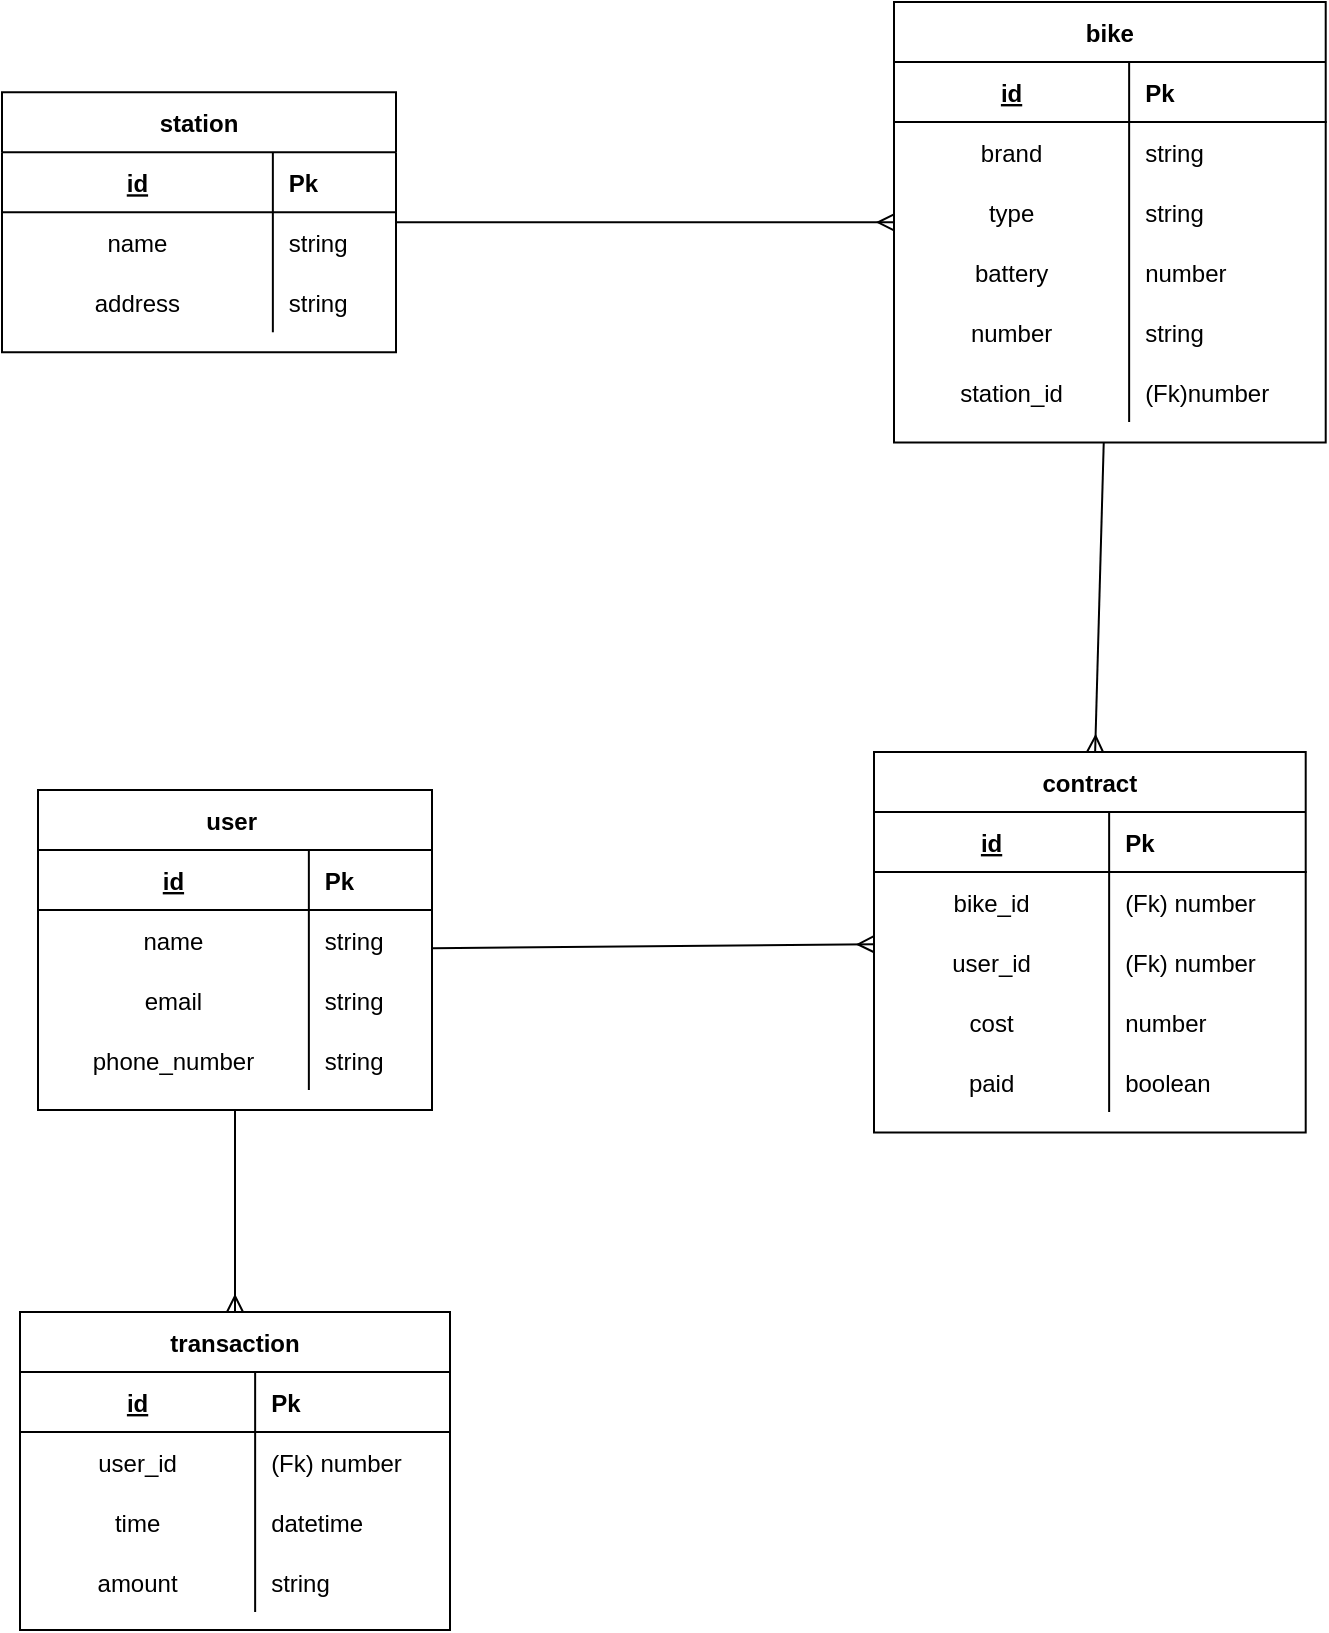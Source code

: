 <mxfile version="13.7.9" type="device" pages="2"><diagram id="4GtNVU0uzrKlWuVz3VpW" name="ER"><mxGraphModel dx="925" dy="735" grid="0" gridSize="10" guides="1" tooltips="1" connect="1" arrows="1" fold="1" page="1" pageScale="1" pageWidth="850" pageHeight="1100" math="0" shadow="0"><root><mxCell id="0"/><mxCell id="1" parent="0"/><mxCell id="QEIReC7YWjO9TpRZ61pD-14" value="bike" style="shape=table;startSize=30;container=1;collapsible=1;childLayout=tableLayout;fixedRows=1;rowLines=0;fontStyle=1;align=center;resizeLast=1;" vertex="1" parent="1"><mxGeometry x="508" y="84" width="215.857" height="220.286" as="geometry"><mxRectangle x="57" y="84" width="54" height="30" as="alternateBounds"/></mxGeometry></mxCell><mxCell id="QEIReC7YWjO9TpRZ61pD-15" value="" style="shape=partialRectangle;collapsible=0;dropTarget=0;pointerEvents=0;fillColor=none;top=0;left=0;bottom=1;right=0;points=[[0,0.5],[1,0.5]];portConstraint=eastwest;" vertex="1" parent="QEIReC7YWjO9TpRZ61pD-14"><mxGeometry y="30" width="215.857" height="30" as="geometry"/></mxCell><mxCell id="QEIReC7YWjO9TpRZ61pD-16" value="id" style="shape=partialRectangle;connectable=0;fillColor=none;top=0;left=0;bottom=0;right=0;fontStyle=5;overflow=hidden;" vertex="1" parent="QEIReC7YWjO9TpRZ61pD-15"><mxGeometry width="117.571" height="30" as="geometry"/></mxCell><mxCell id="QEIReC7YWjO9TpRZ61pD-17" value="Pk" style="shape=partialRectangle;connectable=0;fillColor=none;top=0;left=0;bottom=0;right=0;align=left;spacingLeft=6;fontStyle=1;overflow=hidden;" vertex="1" parent="QEIReC7YWjO9TpRZ61pD-15"><mxGeometry x="117.571" width="98.286" height="30" as="geometry"/></mxCell><mxCell id="QEIReC7YWjO9TpRZ61pD-18" value="" style="shape=partialRectangle;collapsible=0;dropTarget=0;pointerEvents=0;fillColor=none;top=0;left=0;bottom=0;right=0;points=[[0,0.5],[1,0.5]];portConstraint=eastwest;" vertex="1" parent="QEIReC7YWjO9TpRZ61pD-14"><mxGeometry y="60" width="215.857" height="30" as="geometry"/></mxCell><mxCell id="QEIReC7YWjO9TpRZ61pD-19" value="brand" style="shape=partialRectangle;connectable=0;fillColor=none;top=0;left=0;bottom=0;right=0;editable=1;overflow=hidden;" vertex="1" parent="QEIReC7YWjO9TpRZ61pD-18"><mxGeometry width="117.571" height="30" as="geometry"/></mxCell><mxCell id="QEIReC7YWjO9TpRZ61pD-20" value="string" style="shape=partialRectangle;connectable=0;fillColor=none;top=0;left=0;bottom=0;right=0;align=left;spacingLeft=6;overflow=hidden;" vertex="1" parent="QEIReC7YWjO9TpRZ61pD-18"><mxGeometry x="117.571" width="98.286" height="30" as="geometry"/></mxCell><mxCell id="QEIReC7YWjO9TpRZ61pD-21" value="" style="shape=partialRectangle;collapsible=0;dropTarget=0;pointerEvents=0;fillColor=none;top=0;left=0;bottom=0;right=0;points=[[0,0.5],[1,0.5]];portConstraint=eastwest;" vertex="1" parent="QEIReC7YWjO9TpRZ61pD-14"><mxGeometry y="90" width="215.857" height="30" as="geometry"/></mxCell><mxCell id="QEIReC7YWjO9TpRZ61pD-22" value="type" style="shape=partialRectangle;connectable=0;fillColor=none;top=0;left=0;bottom=0;right=0;editable=1;overflow=hidden;" vertex="1" parent="QEIReC7YWjO9TpRZ61pD-21"><mxGeometry width="117.571" height="30" as="geometry"/></mxCell><mxCell id="QEIReC7YWjO9TpRZ61pD-23" value="string" style="shape=partialRectangle;connectable=0;fillColor=none;top=0;left=0;bottom=0;right=0;align=left;spacingLeft=6;overflow=hidden;" vertex="1" parent="QEIReC7YWjO9TpRZ61pD-21"><mxGeometry x="117.571" width="98.286" height="30" as="geometry"/></mxCell><mxCell id="QEIReC7YWjO9TpRZ61pD-24" value="" style="shape=partialRectangle;collapsible=0;dropTarget=0;pointerEvents=0;fillColor=none;top=0;left=0;bottom=0;right=0;points=[[0,0.5],[1,0.5]];portConstraint=eastwest;" vertex="1" parent="QEIReC7YWjO9TpRZ61pD-14"><mxGeometry y="120" width="215.857" height="30" as="geometry"/></mxCell><mxCell id="QEIReC7YWjO9TpRZ61pD-25" value="battery" style="shape=partialRectangle;connectable=0;fillColor=none;top=0;left=0;bottom=0;right=0;editable=1;overflow=hidden;" vertex="1" parent="QEIReC7YWjO9TpRZ61pD-24"><mxGeometry width="117.571" height="30" as="geometry"/></mxCell><mxCell id="QEIReC7YWjO9TpRZ61pD-26" value="number" style="shape=partialRectangle;connectable=0;fillColor=none;top=0;left=0;bottom=0;right=0;align=left;spacingLeft=6;overflow=hidden;" vertex="1" parent="QEIReC7YWjO9TpRZ61pD-24"><mxGeometry x="117.571" width="98.286" height="30" as="geometry"/></mxCell><mxCell id="QEIReC7YWjO9TpRZ61pD-39" value="" style="shape=partialRectangle;collapsible=0;dropTarget=0;pointerEvents=0;fillColor=none;top=0;left=0;bottom=0;right=0;points=[[0,0.5],[1,0.5]];portConstraint=eastwest;" vertex="1" parent="QEIReC7YWjO9TpRZ61pD-14"><mxGeometry y="150" width="215.857" height="30" as="geometry"/></mxCell><mxCell id="QEIReC7YWjO9TpRZ61pD-40" value="number" style="shape=partialRectangle;connectable=0;fillColor=none;top=0;left=0;bottom=0;right=0;editable=1;overflow=hidden;" vertex="1" parent="QEIReC7YWjO9TpRZ61pD-39"><mxGeometry width="117.571" height="30" as="geometry"/></mxCell><mxCell id="QEIReC7YWjO9TpRZ61pD-41" value="string" style="shape=partialRectangle;connectable=0;fillColor=none;top=0;left=0;bottom=0;right=0;align=left;spacingLeft=6;overflow=hidden;" vertex="1" parent="QEIReC7YWjO9TpRZ61pD-39"><mxGeometry x="117.571" width="98.286" height="30" as="geometry"/></mxCell><mxCell id="QEIReC7YWjO9TpRZ61pD-42" value="" style="shape=partialRectangle;collapsible=0;dropTarget=0;pointerEvents=0;fillColor=none;top=0;left=0;bottom=0;right=0;points=[[0,0.5],[1,0.5]];portConstraint=eastwest;" vertex="1" parent="QEIReC7YWjO9TpRZ61pD-14"><mxGeometry y="180" width="215.857" height="30" as="geometry"/></mxCell><mxCell id="QEIReC7YWjO9TpRZ61pD-43" value="station_id" style="shape=partialRectangle;connectable=0;fillColor=none;top=0;left=0;bottom=0;right=0;editable=1;overflow=hidden;" vertex="1" parent="QEIReC7YWjO9TpRZ61pD-42"><mxGeometry width="117.571" height="30" as="geometry"/></mxCell><mxCell id="QEIReC7YWjO9TpRZ61pD-44" value="(Fk)number" style="shape=partialRectangle;connectable=0;fillColor=none;top=0;left=0;bottom=0;right=0;align=left;spacingLeft=6;overflow=hidden;" vertex="1" parent="QEIReC7YWjO9TpRZ61pD-42"><mxGeometry x="117.571" width="98.286" height="30" as="geometry"/></mxCell><mxCell id="QEIReC7YWjO9TpRZ61pD-105" value="" style="fontSize=12;html=1;endArrow=ERmany;" edge="1" parent="1" source="QEIReC7YWjO9TpRZ61pD-45" target="QEIReC7YWjO9TpRZ61pD-14"><mxGeometry width="100" height="100" relative="1" as="geometry"><mxPoint x="337" y="322" as="sourcePoint"/><mxPoint x="437" y="222" as="targetPoint"/></mxGeometry></mxCell><mxCell id="QEIReC7YWjO9TpRZ61pD-106" value="" style="fontSize=12;html=1;endArrow=ERmany;" edge="1" parent="1" source="QEIReC7YWjO9TpRZ61pD-14" target="QEIReC7YWjO9TpRZ61pD-58"><mxGeometry width="100" height="100" relative="1" as="geometry"><mxPoint x="349" y="442.925" as="sourcePoint"/><mxPoint x="592" y="350.004" as="targetPoint"/></mxGeometry></mxCell><mxCell id="QEIReC7YWjO9TpRZ61pD-45" value="station" style="shape=table;startSize=30;container=1;collapsible=1;childLayout=tableLayout;fixedRows=1;rowLines=0;fontStyle=1;align=center;resizeLast=1;" vertex="1" parent="1"><mxGeometry x="62" y="129.14" width="197" height="130" as="geometry"><mxRectangle x="57" y="84" width="54" height="30" as="alternateBounds"/></mxGeometry></mxCell><mxCell id="QEIReC7YWjO9TpRZ61pD-46" value="" style="shape=partialRectangle;collapsible=0;dropTarget=0;pointerEvents=0;fillColor=none;top=0;left=0;bottom=1;right=0;points=[[0,0.5],[1,0.5]];portConstraint=eastwest;" vertex="1" parent="QEIReC7YWjO9TpRZ61pD-45"><mxGeometry y="30" width="197" height="30" as="geometry"/></mxCell><mxCell id="QEIReC7YWjO9TpRZ61pD-47" value="id" style="shape=partialRectangle;connectable=0;fillColor=none;top=0;left=0;bottom=0;right=0;fontStyle=5;overflow=hidden;" vertex="1" parent="QEIReC7YWjO9TpRZ61pD-46"><mxGeometry width="135.429" height="30" as="geometry"/></mxCell><mxCell id="QEIReC7YWjO9TpRZ61pD-48" value="Pk" style="shape=partialRectangle;connectable=0;fillColor=none;top=0;left=0;bottom=0;right=0;align=left;spacingLeft=6;fontStyle=1;overflow=hidden;" vertex="1" parent="QEIReC7YWjO9TpRZ61pD-46"><mxGeometry x="135.429" width="61.571" height="30" as="geometry"/></mxCell><mxCell id="QEIReC7YWjO9TpRZ61pD-49" value="" style="shape=partialRectangle;collapsible=0;dropTarget=0;pointerEvents=0;fillColor=none;top=0;left=0;bottom=0;right=0;points=[[0,0.5],[1,0.5]];portConstraint=eastwest;" vertex="1" parent="QEIReC7YWjO9TpRZ61pD-45"><mxGeometry y="60" width="197" height="30" as="geometry"/></mxCell><mxCell id="QEIReC7YWjO9TpRZ61pD-50" value="name" style="shape=partialRectangle;connectable=0;fillColor=none;top=0;left=0;bottom=0;right=0;editable=1;overflow=hidden;" vertex="1" parent="QEIReC7YWjO9TpRZ61pD-49"><mxGeometry width="135.429" height="30" as="geometry"/></mxCell><mxCell id="QEIReC7YWjO9TpRZ61pD-51" value="string" style="shape=partialRectangle;connectable=0;fillColor=none;top=0;left=0;bottom=0;right=0;align=left;spacingLeft=6;overflow=hidden;" vertex="1" parent="QEIReC7YWjO9TpRZ61pD-49"><mxGeometry x="135.429" width="61.571" height="30" as="geometry"/></mxCell><mxCell id="QEIReC7YWjO9TpRZ61pD-52" value="" style="shape=partialRectangle;collapsible=0;dropTarget=0;pointerEvents=0;fillColor=none;top=0;left=0;bottom=0;right=0;points=[[0,0.5],[1,0.5]];portConstraint=eastwest;" vertex="1" parent="QEIReC7YWjO9TpRZ61pD-45"><mxGeometry y="90" width="197" height="30" as="geometry"/></mxCell><mxCell id="QEIReC7YWjO9TpRZ61pD-53" value="address" style="shape=partialRectangle;connectable=0;fillColor=none;top=0;left=0;bottom=0;right=0;editable=1;overflow=hidden;" vertex="1" parent="QEIReC7YWjO9TpRZ61pD-52"><mxGeometry width="135.429" height="30" as="geometry"/></mxCell><mxCell id="QEIReC7YWjO9TpRZ61pD-54" value="string" style="shape=partialRectangle;connectable=0;fillColor=none;top=0;left=0;bottom=0;right=0;align=left;spacingLeft=6;overflow=hidden;" vertex="1" parent="QEIReC7YWjO9TpRZ61pD-52"><mxGeometry x="135.429" width="61.571" height="30" as="geometry"/></mxCell><mxCell id="QEIReC7YWjO9TpRZ61pD-58" value="contract" style="shape=table;startSize=30;container=1;collapsible=1;childLayout=tableLayout;fixedRows=1;rowLines=0;fontStyle=1;align=center;resizeLast=1;" vertex="1" parent="1"><mxGeometry x="498" y="459" width="215.857" height="190.286" as="geometry"><mxRectangle x="57" y="84" width="54" height="30" as="alternateBounds"/></mxGeometry></mxCell><mxCell id="QEIReC7YWjO9TpRZ61pD-59" value="" style="shape=partialRectangle;collapsible=0;dropTarget=0;pointerEvents=0;fillColor=none;top=0;left=0;bottom=1;right=0;points=[[0,0.5],[1,0.5]];portConstraint=eastwest;" vertex="1" parent="QEIReC7YWjO9TpRZ61pD-58"><mxGeometry y="30" width="215.857" height="30" as="geometry"/></mxCell><mxCell id="QEIReC7YWjO9TpRZ61pD-60" value="id" style="shape=partialRectangle;connectable=0;fillColor=none;top=0;left=0;bottom=0;right=0;fontStyle=5;overflow=hidden;" vertex="1" parent="QEIReC7YWjO9TpRZ61pD-59"><mxGeometry width="117.571" height="30" as="geometry"/></mxCell><mxCell id="QEIReC7YWjO9TpRZ61pD-61" value="Pk" style="shape=partialRectangle;connectable=0;fillColor=none;top=0;left=0;bottom=0;right=0;align=left;spacingLeft=6;fontStyle=1;overflow=hidden;" vertex="1" parent="QEIReC7YWjO9TpRZ61pD-59"><mxGeometry x="117.571" width="98.286" height="30" as="geometry"/></mxCell><mxCell id="QEIReC7YWjO9TpRZ61pD-62" value="" style="shape=partialRectangle;collapsible=0;dropTarget=0;pointerEvents=0;fillColor=none;top=0;left=0;bottom=0;right=0;points=[[0,0.5],[1,0.5]];portConstraint=eastwest;" vertex="1" parent="QEIReC7YWjO9TpRZ61pD-58"><mxGeometry y="60" width="215.857" height="30" as="geometry"/></mxCell><mxCell id="QEIReC7YWjO9TpRZ61pD-63" value="bike_id" style="shape=partialRectangle;connectable=0;fillColor=none;top=0;left=0;bottom=0;right=0;editable=1;overflow=hidden;" vertex="1" parent="QEIReC7YWjO9TpRZ61pD-62"><mxGeometry width="117.571" height="30" as="geometry"/></mxCell><mxCell id="QEIReC7YWjO9TpRZ61pD-64" value="(Fk) number" style="shape=partialRectangle;connectable=0;fillColor=none;top=0;left=0;bottom=0;right=0;align=left;spacingLeft=6;overflow=hidden;" vertex="1" parent="QEIReC7YWjO9TpRZ61pD-62"><mxGeometry x="117.571" width="98.286" height="30" as="geometry"/></mxCell><mxCell id="QEIReC7YWjO9TpRZ61pD-65" value="" style="shape=partialRectangle;collapsible=0;dropTarget=0;pointerEvents=0;fillColor=none;top=0;left=0;bottom=0;right=0;points=[[0,0.5],[1,0.5]];portConstraint=eastwest;" vertex="1" parent="QEIReC7YWjO9TpRZ61pD-58"><mxGeometry y="90" width="215.857" height="30" as="geometry"/></mxCell><mxCell id="QEIReC7YWjO9TpRZ61pD-66" value="user_id" style="shape=partialRectangle;connectable=0;fillColor=none;top=0;left=0;bottom=0;right=0;editable=1;overflow=hidden;" vertex="1" parent="QEIReC7YWjO9TpRZ61pD-65"><mxGeometry width="117.571" height="30" as="geometry"/></mxCell><mxCell id="QEIReC7YWjO9TpRZ61pD-67" value="(Fk) number" style="shape=partialRectangle;connectable=0;fillColor=none;top=0;left=0;bottom=0;right=0;align=left;spacingLeft=6;overflow=hidden;" vertex="1" parent="QEIReC7YWjO9TpRZ61pD-65"><mxGeometry x="117.571" width="98.286" height="30" as="geometry"/></mxCell><mxCell id="QEIReC7YWjO9TpRZ61pD-68" value="" style="shape=partialRectangle;collapsible=0;dropTarget=0;pointerEvents=0;fillColor=none;top=0;left=0;bottom=0;right=0;points=[[0,0.5],[1,0.5]];portConstraint=eastwest;" vertex="1" parent="QEIReC7YWjO9TpRZ61pD-58"><mxGeometry y="120" width="215.857" height="30" as="geometry"/></mxCell><mxCell id="QEIReC7YWjO9TpRZ61pD-69" value="cost" style="shape=partialRectangle;connectable=0;fillColor=none;top=0;left=0;bottom=0;right=0;editable=1;overflow=hidden;" vertex="1" parent="QEIReC7YWjO9TpRZ61pD-68"><mxGeometry width="117.571" height="30" as="geometry"/></mxCell><mxCell id="QEIReC7YWjO9TpRZ61pD-70" value="number" style="shape=partialRectangle;connectable=0;fillColor=none;top=0;left=0;bottom=0;right=0;align=left;spacingLeft=6;overflow=hidden;" vertex="1" parent="QEIReC7YWjO9TpRZ61pD-68"><mxGeometry x="117.571" width="98.286" height="30" as="geometry"/></mxCell><mxCell id="QEIReC7YWjO9TpRZ61pD-71" value="" style="shape=partialRectangle;collapsible=0;dropTarget=0;pointerEvents=0;fillColor=none;top=0;left=0;bottom=0;right=0;points=[[0,0.5],[1,0.5]];portConstraint=eastwest;" vertex="1" parent="QEIReC7YWjO9TpRZ61pD-58"><mxGeometry y="150" width="215.857" height="30" as="geometry"/></mxCell><mxCell id="QEIReC7YWjO9TpRZ61pD-72" value="paid" style="shape=partialRectangle;connectable=0;fillColor=none;top=0;left=0;bottom=0;right=0;editable=1;overflow=hidden;" vertex="1" parent="QEIReC7YWjO9TpRZ61pD-71"><mxGeometry width="117.571" height="30" as="geometry"/></mxCell><mxCell id="QEIReC7YWjO9TpRZ61pD-73" value="boolean" style="shape=partialRectangle;connectable=0;fillColor=none;top=0;left=0;bottom=0;right=0;align=left;spacingLeft=6;overflow=hidden;" vertex="1" parent="QEIReC7YWjO9TpRZ61pD-71"><mxGeometry x="117.571" width="98.286" height="30" as="geometry"/></mxCell><mxCell id="QEIReC7YWjO9TpRZ61pD-108" value="" style="fontSize=12;html=1;endArrow=ERmany;" edge="1" parent="1" source="QEIReC7YWjO9TpRZ61pD-1" target="QEIReC7YWjO9TpRZ61pD-58"><mxGeometry width="100" height="100" relative="1" as="geometry"><mxPoint x="622.869" y="314.286" as="sourcePoint"/><mxPoint x="618.571" y="469" as="targetPoint"/></mxGeometry></mxCell><mxCell id="QEIReC7YWjO9TpRZ61pD-80" value="transaction" style="shape=table;startSize=30;container=1;collapsible=1;childLayout=tableLayout;fixedRows=1;rowLines=0;fontStyle=1;align=center;resizeLast=1;" vertex="1" parent="1"><mxGeometry x="71" y="739" width="215" height="159" as="geometry"><mxRectangle x="57" y="84" width="54" height="30" as="alternateBounds"/></mxGeometry></mxCell><mxCell id="QEIReC7YWjO9TpRZ61pD-81" value="" style="shape=partialRectangle;collapsible=0;dropTarget=0;pointerEvents=0;fillColor=none;top=0;left=0;bottom=1;right=0;points=[[0,0.5],[1,0.5]];portConstraint=eastwest;" vertex="1" parent="QEIReC7YWjO9TpRZ61pD-80"><mxGeometry y="30" width="215" height="30" as="geometry"/></mxCell><mxCell id="QEIReC7YWjO9TpRZ61pD-82" value="id" style="shape=partialRectangle;connectable=0;fillColor=none;top=0;left=0;bottom=0;right=0;fontStyle=5;overflow=hidden;" vertex="1" parent="QEIReC7YWjO9TpRZ61pD-81"><mxGeometry width="117.571" height="30" as="geometry"/></mxCell><mxCell id="QEIReC7YWjO9TpRZ61pD-83" value="Pk" style="shape=partialRectangle;connectable=0;fillColor=none;top=0;left=0;bottom=0;right=0;align=left;spacingLeft=6;fontStyle=1;overflow=hidden;" vertex="1" parent="QEIReC7YWjO9TpRZ61pD-81"><mxGeometry x="117.571" width="97.429" height="30" as="geometry"/></mxCell><mxCell id="QEIReC7YWjO9TpRZ61pD-84" value="" style="shape=partialRectangle;collapsible=0;dropTarget=0;pointerEvents=0;fillColor=none;top=0;left=0;bottom=0;right=0;points=[[0,0.5],[1,0.5]];portConstraint=eastwest;" vertex="1" parent="QEIReC7YWjO9TpRZ61pD-80"><mxGeometry y="60" width="215" height="30" as="geometry"/></mxCell><mxCell id="QEIReC7YWjO9TpRZ61pD-85" value="user_id" style="shape=partialRectangle;connectable=0;fillColor=none;top=0;left=0;bottom=0;right=0;editable=1;overflow=hidden;" vertex="1" parent="QEIReC7YWjO9TpRZ61pD-84"><mxGeometry width="117.571" height="30" as="geometry"/></mxCell><mxCell id="QEIReC7YWjO9TpRZ61pD-86" value="(Fk) number" style="shape=partialRectangle;connectable=0;fillColor=none;top=0;left=0;bottom=0;right=0;align=left;spacingLeft=6;overflow=hidden;" vertex="1" parent="QEIReC7YWjO9TpRZ61pD-84"><mxGeometry x="117.571" width="97.429" height="30" as="geometry"/></mxCell><mxCell id="QEIReC7YWjO9TpRZ61pD-87" value="" style="shape=partialRectangle;collapsible=0;dropTarget=0;pointerEvents=0;fillColor=none;top=0;left=0;bottom=0;right=0;points=[[0,0.5],[1,0.5]];portConstraint=eastwest;" vertex="1" parent="QEIReC7YWjO9TpRZ61pD-80"><mxGeometry y="90" width="215" height="30" as="geometry"/></mxCell><mxCell id="QEIReC7YWjO9TpRZ61pD-88" value="time" style="shape=partialRectangle;connectable=0;fillColor=none;top=0;left=0;bottom=0;right=0;editable=1;overflow=hidden;" vertex="1" parent="QEIReC7YWjO9TpRZ61pD-87"><mxGeometry width="117.571" height="30" as="geometry"/></mxCell><mxCell id="QEIReC7YWjO9TpRZ61pD-89" value="datetime" style="shape=partialRectangle;connectable=0;fillColor=none;top=0;left=0;bottom=0;right=0;align=left;spacingLeft=6;overflow=hidden;" vertex="1" parent="QEIReC7YWjO9TpRZ61pD-87"><mxGeometry x="117.571" width="97.429" height="30" as="geometry"/></mxCell><mxCell id="QEIReC7YWjO9TpRZ61pD-90" value="" style="shape=partialRectangle;collapsible=0;dropTarget=0;pointerEvents=0;fillColor=none;top=0;left=0;bottom=0;right=0;points=[[0,0.5],[1,0.5]];portConstraint=eastwest;" vertex="1" parent="QEIReC7YWjO9TpRZ61pD-80"><mxGeometry y="120" width="215" height="30" as="geometry"/></mxCell><mxCell id="QEIReC7YWjO9TpRZ61pD-91" value="amount" style="shape=partialRectangle;connectable=0;fillColor=none;top=0;left=0;bottom=0;right=0;editable=1;overflow=hidden;" vertex="1" parent="QEIReC7YWjO9TpRZ61pD-90"><mxGeometry width="117.571" height="30" as="geometry"/></mxCell><mxCell id="QEIReC7YWjO9TpRZ61pD-92" value="string" style="shape=partialRectangle;connectable=0;fillColor=none;top=0;left=0;bottom=0;right=0;align=left;spacingLeft=6;overflow=hidden;" vertex="1" parent="QEIReC7YWjO9TpRZ61pD-90"><mxGeometry x="117.571" width="97.429" height="30" as="geometry"/></mxCell><mxCell id="QEIReC7YWjO9TpRZ61pD-109" value="" style="fontSize=12;html=1;endArrow=ERmany;" edge="1" parent="1" source="QEIReC7YWjO9TpRZ61pD-1" target="QEIReC7YWjO9TpRZ61pD-80"><mxGeometry width="100" height="100" relative="1" as="geometry"><mxPoint x="287.0" y="573.268" as="sourcePoint"/><mxPoint x="508" y="567.137" as="targetPoint"/></mxGeometry></mxCell><mxCell id="QEIReC7YWjO9TpRZ61pD-1" value="user " style="shape=table;startSize=30;container=1;collapsible=1;childLayout=tableLayout;fixedRows=1;rowLines=0;fontStyle=1;align=center;resizeLast=1;" vertex="1" parent="1"><mxGeometry x="80" y="478" width="197" height="160" as="geometry"><mxRectangle x="57" y="84" width="54" height="30" as="alternateBounds"/></mxGeometry></mxCell><mxCell id="QEIReC7YWjO9TpRZ61pD-2" value="" style="shape=partialRectangle;collapsible=0;dropTarget=0;pointerEvents=0;fillColor=none;top=0;left=0;bottom=1;right=0;points=[[0,0.5],[1,0.5]];portConstraint=eastwest;" vertex="1" parent="QEIReC7YWjO9TpRZ61pD-1"><mxGeometry y="30" width="197" height="30" as="geometry"/></mxCell><mxCell id="QEIReC7YWjO9TpRZ61pD-3" value="id" style="shape=partialRectangle;connectable=0;fillColor=none;top=0;left=0;bottom=0;right=0;fontStyle=5;overflow=hidden;" vertex="1" parent="QEIReC7YWjO9TpRZ61pD-2"><mxGeometry width="135.429" height="30" as="geometry"/></mxCell><mxCell id="QEIReC7YWjO9TpRZ61pD-4" value="Pk" style="shape=partialRectangle;connectable=0;fillColor=none;top=0;left=0;bottom=0;right=0;align=left;spacingLeft=6;fontStyle=1;overflow=hidden;" vertex="1" parent="QEIReC7YWjO9TpRZ61pD-2"><mxGeometry x="135.429" width="61.571" height="30" as="geometry"/></mxCell><mxCell id="QEIReC7YWjO9TpRZ61pD-5" value="" style="shape=partialRectangle;collapsible=0;dropTarget=0;pointerEvents=0;fillColor=none;top=0;left=0;bottom=0;right=0;points=[[0,0.5],[1,0.5]];portConstraint=eastwest;" vertex="1" parent="QEIReC7YWjO9TpRZ61pD-1"><mxGeometry y="60" width="197" height="30" as="geometry"/></mxCell><mxCell id="QEIReC7YWjO9TpRZ61pD-6" value="name" style="shape=partialRectangle;connectable=0;fillColor=none;top=0;left=0;bottom=0;right=0;editable=1;overflow=hidden;" vertex="1" parent="QEIReC7YWjO9TpRZ61pD-5"><mxGeometry width="135.429" height="30" as="geometry"/></mxCell><mxCell id="QEIReC7YWjO9TpRZ61pD-7" value="string" style="shape=partialRectangle;connectable=0;fillColor=none;top=0;left=0;bottom=0;right=0;align=left;spacingLeft=6;overflow=hidden;" vertex="1" parent="QEIReC7YWjO9TpRZ61pD-5"><mxGeometry x="135.429" width="61.571" height="30" as="geometry"/></mxCell><mxCell id="QEIReC7YWjO9TpRZ61pD-8" value="" style="shape=partialRectangle;collapsible=0;dropTarget=0;pointerEvents=0;fillColor=none;top=0;left=0;bottom=0;right=0;points=[[0,0.5],[1,0.5]];portConstraint=eastwest;" vertex="1" parent="QEIReC7YWjO9TpRZ61pD-1"><mxGeometry y="90" width="197" height="30" as="geometry"/></mxCell><mxCell id="QEIReC7YWjO9TpRZ61pD-9" value="email" style="shape=partialRectangle;connectable=0;fillColor=none;top=0;left=0;bottom=0;right=0;editable=1;overflow=hidden;" vertex="1" parent="QEIReC7YWjO9TpRZ61pD-8"><mxGeometry width="135.429" height="30" as="geometry"/></mxCell><mxCell id="QEIReC7YWjO9TpRZ61pD-10" value="string" style="shape=partialRectangle;connectable=0;fillColor=none;top=0;left=0;bottom=0;right=0;align=left;spacingLeft=6;overflow=hidden;" vertex="1" parent="QEIReC7YWjO9TpRZ61pD-8"><mxGeometry x="135.429" width="61.571" height="30" as="geometry"/></mxCell><mxCell id="QEIReC7YWjO9TpRZ61pD-11" value="" style="shape=partialRectangle;collapsible=0;dropTarget=0;pointerEvents=0;fillColor=none;top=0;left=0;bottom=0;right=0;points=[[0,0.5],[1,0.5]];portConstraint=eastwest;" vertex="1" parent="QEIReC7YWjO9TpRZ61pD-1"><mxGeometry y="120" width="197" height="30" as="geometry"/></mxCell><mxCell id="QEIReC7YWjO9TpRZ61pD-12" value="phone_number" style="shape=partialRectangle;connectable=0;fillColor=none;top=0;left=0;bottom=0;right=0;editable=1;overflow=hidden;" vertex="1" parent="QEIReC7YWjO9TpRZ61pD-11"><mxGeometry width="135.429" height="30" as="geometry"/></mxCell><mxCell id="QEIReC7YWjO9TpRZ61pD-13" value="string" style="shape=partialRectangle;connectable=0;fillColor=none;top=0;left=0;bottom=0;right=0;align=left;spacingLeft=6;overflow=hidden;" vertex="1" parent="QEIReC7YWjO9TpRZ61pD-11"><mxGeometry x="135.429" width="61.571" height="30" as="geometry"/></mxCell></root></mxGraphModel></diagram><diagram id="nLjm9YAIZw5ai_mKWPGZ" name="DB Design (SQLite)"><mxGraphModel dx="786" dy="625" grid="0" gridSize="10" guides="1" tooltips="1" connect="1" arrows="1" fold="1" page="1" pageScale="1" pageWidth="850" pageHeight="1100" math="0" shadow="0"><root><mxCell id="-2hMUbjKM1MqlonhGa5K-0"/><mxCell id="-2hMUbjKM1MqlonhGa5K-1" parent="-2hMUbjKM1MqlonhGa5K-0"/><mxCell id="mzoez1qSVewbBThOK7wO-0" value="bike" style="shape=table;startSize=30;container=1;collapsible=1;childLayout=tableLayout;fixedRows=1;rowLines=0;fontStyle=1;align=center;resizeLast=1;" vertex="1" parent="-2hMUbjKM1MqlonhGa5K-1"><mxGeometry x="508" y="84" width="215.857" height="220.286" as="geometry"><mxRectangle x="57" y="84" width="54" height="30" as="alternateBounds"/></mxGeometry></mxCell><mxCell id="mzoez1qSVewbBThOK7wO-1" value="" style="shape=partialRectangle;collapsible=0;dropTarget=0;pointerEvents=0;fillColor=none;top=0;left=0;bottom=1;right=0;points=[[0,0.5],[1,0.5]];portConstraint=eastwest;" vertex="1" parent="mzoez1qSVewbBThOK7wO-0"><mxGeometry y="30" width="215.857" height="30" as="geometry"/></mxCell><mxCell id="mzoez1qSVewbBThOK7wO-2" value="id" style="shape=partialRectangle;connectable=0;fillColor=none;top=0;left=0;bottom=0;right=0;fontStyle=5;overflow=hidden;" vertex="1" parent="mzoez1qSVewbBThOK7wO-1"><mxGeometry width="117.571" height="30" as="geometry"/></mxCell><mxCell id="mzoez1qSVewbBThOK7wO-3" value="INTEGER" style="shape=partialRectangle;connectable=0;fillColor=none;top=0;left=0;bottom=0;right=0;align=left;spacingLeft=6;fontStyle=1;overflow=hidden;" vertex="1" parent="mzoez1qSVewbBThOK7wO-1"><mxGeometry x="117.571" width="98.286" height="30" as="geometry"/></mxCell><mxCell id="mzoez1qSVewbBThOK7wO-4" value="" style="shape=partialRectangle;collapsible=0;dropTarget=0;pointerEvents=0;fillColor=none;top=0;left=0;bottom=0;right=0;points=[[0,0.5],[1,0.5]];portConstraint=eastwest;" vertex="1" parent="mzoez1qSVewbBThOK7wO-0"><mxGeometry y="60" width="215.857" height="30" as="geometry"/></mxCell><mxCell id="mzoez1qSVewbBThOK7wO-5" value="brand" style="shape=partialRectangle;connectable=0;fillColor=none;top=0;left=0;bottom=0;right=0;editable=1;overflow=hidden;" vertex="1" parent="mzoez1qSVewbBThOK7wO-4"><mxGeometry width="117.571" height="30" as="geometry"/></mxCell><mxCell id="mzoez1qSVewbBThOK7wO-6" value="TEXT" style="shape=partialRectangle;connectable=0;fillColor=none;top=0;left=0;bottom=0;right=0;align=left;spacingLeft=6;overflow=hidden;" vertex="1" parent="mzoez1qSVewbBThOK7wO-4"><mxGeometry x="117.571" width="98.286" height="30" as="geometry"/></mxCell><mxCell id="mzoez1qSVewbBThOK7wO-7" value="" style="shape=partialRectangle;collapsible=0;dropTarget=0;pointerEvents=0;fillColor=none;top=0;left=0;bottom=0;right=0;points=[[0,0.5],[1,0.5]];portConstraint=eastwest;" vertex="1" parent="mzoez1qSVewbBThOK7wO-0"><mxGeometry y="90" width="215.857" height="30" as="geometry"/></mxCell><mxCell id="mzoez1qSVewbBThOK7wO-8" value="type" style="shape=partialRectangle;connectable=0;fillColor=none;top=0;left=0;bottom=0;right=0;editable=1;overflow=hidden;" vertex="1" parent="mzoez1qSVewbBThOK7wO-7"><mxGeometry width="117.571" height="30" as="geometry"/></mxCell><mxCell id="mzoez1qSVewbBThOK7wO-9" value="TEXT" style="shape=partialRectangle;connectable=0;fillColor=none;top=0;left=0;bottom=0;right=0;align=left;spacingLeft=6;overflow=hidden;" vertex="1" parent="mzoez1qSVewbBThOK7wO-7"><mxGeometry x="117.571" width="98.286" height="30" as="geometry"/></mxCell><mxCell id="mzoez1qSVewbBThOK7wO-10" value="" style="shape=partialRectangle;collapsible=0;dropTarget=0;pointerEvents=0;fillColor=none;top=0;left=0;bottom=0;right=0;points=[[0,0.5],[1,0.5]];portConstraint=eastwest;" vertex="1" parent="mzoez1qSVewbBThOK7wO-0"><mxGeometry y="120" width="215.857" height="30" as="geometry"/></mxCell><mxCell id="mzoez1qSVewbBThOK7wO-11" value="battery" style="shape=partialRectangle;connectable=0;fillColor=none;top=0;left=0;bottom=0;right=0;editable=1;overflow=hidden;" vertex="1" parent="mzoez1qSVewbBThOK7wO-10"><mxGeometry width="117.571" height="30" as="geometry"/></mxCell><mxCell id="mzoez1qSVewbBThOK7wO-12" value="INTEGER" style="shape=partialRectangle;connectable=0;fillColor=none;top=0;left=0;bottom=0;right=0;align=left;spacingLeft=6;overflow=hidden;fontStyle=0" vertex="1" parent="mzoez1qSVewbBThOK7wO-10"><mxGeometry x="117.571" width="98.286" height="30" as="geometry"/></mxCell><mxCell id="mzoez1qSVewbBThOK7wO-13" value="" style="shape=partialRectangle;collapsible=0;dropTarget=0;pointerEvents=0;fillColor=none;top=0;left=0;bottom=0;right=0;points=[[0,0.5],[1,0.5]];portConstraint=eastwest;" vertex="1" parent="mzoez1qSVewbBThOK7wO-0"><mxGeometry y="150" width="215.857" height="30" as="geometry"/></mxCell><mxCell id="mzoez1qSVewbBThOK7wO-14" value="number" style="shape=partialRectangle;connectable=0;fillColor=none;top=0;left=0;bottom=0;right=0;editable=1;overflow=hidden;" vertex="1" parent="mzoez1qSVewbBThOK7wO-13"><mxGeometry width="117.571" height="30" as="geometry"/></mxCell><mxCell id="mzoez1qSVewbBThOK7wO-15" value="TEXT " style="shape=partialRectangle;connectable=0;fillColor=none;top=0;left=0;bottom=0;right=0;align=left;spacingLeft=6;overflow=hidden;" vertex="1" parent="mzoez1qSVewbBThOK7wO-13"><mxGeometry x="117.571" width="98.286" height="30" as="geometry"/></mxCell><mxCell id="mzoez1qSVewbBThOK7wO-16" value="" style="shape=partialRectangle;collapsible=0;dropTarget=0;pointerEvents=0;fillColor=none;top=0;left=0;bottom=0;right=0;points=[[0,0.5],[1,0.5]];portConstraint=eastwest;" vertex="1" parent="mzoez1qSVewbBThOK7wO-0"><mxGeometry y="180" width="215.857" height="30" as="geometry"/></mxCell><mxCell id="mzoez1qSVewbBThOK7wO-17" value="station_id" style="shape=partialRectangle;connectable=0;fillColor=none;top=0;left=0;bottom=0;right=0;editable=1;overflow=hidden;" vertex="1" parent="mzoez1qSVewbBThOK7wO-16"><mxGeometry width="117.571" height="30" as="geometry"/></mxCell><mxCell id="mzoez1qSVewbBThOK7wO-18" value="INTEGER" style="shape=partialRectangle;connectable=0;fillColor=none;top=0;left=0;bottom=0;right=0;align=left;spacingLeft=6;overflow=hidden;" vertex="1" parent="mzoez1qSVewbBThOK7wO-16"><mxGeometry x="117.571" width="98.286" height="30" as="geometry"/></mxCell><mxCell id="mzoez1qSVewbBThOK7wO-19" value="" style="fontSize=12;html=1;endArrow=ERmany;" edge="1" parent="-2hMUbjKM1MqlonhGa5K-1" source="mzoez1qSVewbBThOK7wO-21" target="mzoez1qSVewbBThOK7wO-0"><mxGeometry width="100" height="100" relative="1" as="geometry"><mxPoint x="337" y="322" as="sourcePoint"/><mxPoint x="437" y="222" as="targetPoint"/></mxGeometry></mxCell><mxCell id="mzoez1qSVewbBThOK7wO-20" value="" style="fontSize=12;html=1;endArrow=ERmany;" edge="1" parent="-2hMUbjKM1MqlonhGa5K-1" source="mzoez1qSVewbBThOK7wO-0" target="mzoez1qSVewbBThOK7wO-31"><mxGeometry width="100" height="100" relative="1" as="geometry"><mxPoint x="349" y="442.925" as="sourcePoint"/><mxPoint x="592" y="350.004" as="targetPoint"/></mxGeometry></mxCell><mxCell id="mzoez1qSVewbBThOK7wO-21" value="station" style="shape=table;startSize=30;container=1;collapsible=1;childLayout=tableLayout;fixedRows=1;rowLines=0;fontStyle=1;align=center;resizeLast=1;" vertex="1" parent="-2hMUbjKM1MqlonhGa5K-1"><mxGeometry x="62" y="129.14" width="218.75" height="130" as="geometry"><mxRectangle x="57" y="84" width="54" height="30" as="alternateBounds"/></mxGeometry></mxCell><mxCell id="mzoez1qSVewbBThOK7wO-22" value="" style="shape=partialRectangle;collapsible=0;dropTarget=0;pointerEvents=0;fillColor=none;top=0;left=0;bottom=1;right=0;points=[[0,0.5],[1,0.5]];portConstraint=eastwest;" vertex="1" parent="mzoez1qSVewbBThOK7wO-21"><mxGeometry y="30" width="218.75" height="30" as="geometry"/></mxCell><mxCell id="mzoez1qSVewbBThOK7wO-23" value="id" style="shape=partialRectangle;connectable=0;fillColor=none;top=0;left=0;bottom=0;right=0;fontStyle=5;overflow=hidden;" vertex="1" parent="mzoez1qSVewbBThOK7wO-22"><mxGeometry width="124.75" height="30" as="geometry"/></mxCell><mxCell id="mzoez1qSVewbBThOK7wO-24" value="INTEGER" style="shape=partialRectangle;connectable=0;fillColor=none;top=0;left=0;bottom=0;right=0;align=left;spacingLeft=6;fontStyle=1;overflow=hidden;" vertex="1" parent="mzoez1qSVewbBThOK7wO-22"><mxGeometry x="124.75" width="94.0" height="30" as="geometry"/></mxCell><mxCell id="mzoez1qSVewbBThOK7wO-25" value="" style="shape=partialRectangle;collapsible=0;dropTarget=0;pointerEvents=0;fillColor=none;top=0;left=0;bottom=0;right=0;points=[[0,0.5],[1,0.5]];portConstraint=eastwest;" vertex="1" parent="mzoez1qSVewbBThOK7wO-21"><mxGeometry y="60" width="218.75" height="30" as="geometry"/></mxCell><mxCell id="mzoez1qSVewbBThOK7wO-26" value="name" style="shape=partialRectangle;connectable=0;fillColor=none;top=0;left=0;bottom=0;right=0;editable=1;overflow=hidden;" vertex="1" parent="mzoez1qSVewbBThOK7wO-25"><mxGeometry width="124.75" height="30" as="geometry"/></mxCell><mxCell id="mzoez1qSVewbBThOK7wO-27" value="TEXT" style="shape=partialRectangle;connectable=0;fillColor=none;top=0;left=0;bottom=0;right=0;align=left;spacingLeft=6;overflow=hidden;" vertex="1" parent="mzoez1qSVewbBThOK7wO-25"><mxGeometry x="124.75" width="94.0" height="30" as="geometry"/></mxCell><mxCell id="mzoez1qSVewbBThOK7wO-28" value="" style="shape=partialRectangle;collapsible=0;dropTarget=0;pointerEvents=0;fillColor=none;top=0;left=0;bottom=0;right=0;points=[[0,0.5],[1,0.5]];portConstraint=eastwest;" vertex="1" parent="mzoez1qSVewbBThOK7wO-21"><mxGeometry y="90" width="218.75" height="30" as="geometry"/></mxCell><mxCell id="mzoez1qSVewbBThOK7wO-29" value="address" style="shape=partialRectangle;connectable=0;fillColor=none;top=0;left=0;bottom=0;right=0;editable=1;overflow=hidden;" vertex="1" parent="mzoez1qSVewbBThOK7wO-28"><mxGeometry width="124.75" height="30" as="geometry"/></mxCell><mxCell id="mzoez1qSVewbBThOK7wO-30" value="TEXT" style="shape=partialRectangle;connectable=0;fillColor=none;top=0;left=0;bottom=0;right=0;align=left;spacingLeft=6;overflow=hidden;" vertex="1" parent="mzoez1qSVewbBThOK7wO-28"><mxGeometry x="124.75" width="94.0" height="30" as="geometry"/></mxCell><mxCell id="mzoez1qSVewbBThOK7wO-47" value="" style="fontSize=12;html=1;endArrow=ERmany;" edge="1" parent="-2hMUbjKM1MqlonhGa5K-1" source="mzoez1qSVewbBThOK7wO-62" target="mzoez1qSVewbBThOK7wO-31"><mxGeometry width="100" height="100" relative="1" as="geometry"><mxPoint x="622.869" y="314.286" as="sourcePoint"/><mxPoint x="618.571" y="469" as="targetPoint"/></mxGeometry></mxCell><mxCell id="mzoez1qSVewbBThOK7wO-61" value="" style="fontSize=12;html=1;endArrow=ERmany;" edge="1" parent="-2hMUbjKM1MqlonhGa5K-1" source="mzoez1qSVewbBThOK7wO-62" target="mzoez1qSVewbBThOK7wO-48"><mxGeometry width="100" height="100" relative="1" as="geometry"><mxPoint x="287.0" y="573.268" as="sourcePoint"/><mxPoint x="508" y="567.137" as="targetPoint"/></mxGeometry></mxCell><mxCell id="mzoez1qSVewbBThOK7wO-62" value="user " style="shape=table;startSize=30;container=1;collapsible=1;childLayout=tableLayout;fixedRows=1;rowLines=0;fontStyle=1;align=center;resizeLast=1;" vertex="1" parent="-2hMUbjKM1MqlonhGa5K-1"><mxGeometry x="80" y="470" width="211.75" height="160" as="geometry"><mxRectangle x="57" y="84" width="54" height="30" as="alternateBounds"/></mxGeometry></mxCell><mxCell id="mzoez1qSVewbBThOK7wO-63" value="" style="shape=partialRectangle;collapsible=0;dropTarget=0;pointerEvents=0;fillColor=none;top=0;left=0;bottom=1;right=0;points=[[0,0.5],[1,0.5]];portConstraint=eastwest;" vertex="1" parent="mzoez1qSVewbBThOK7wO-62"><mxGeometry y="30" width="211.75" height="30" as="geometry"/></mxCell><mxCell id="mzoez1qSVewbBThOK7wO-64" value="id" style="shape=partialRectangle;connectable=0;fillColor=none;top=0;left=0;bottom=0;right=0;fontStyle=5;overflow=hidden;" vertex="1" parent="mzoez1qSVewbBThOK7wO-63"><mxGeometry width="135.429" height="30" as="geometry"/></mxCell><mxCell id="mzoez1qSVewbBThOK7wO-65" value="INTEGER" style="shape=partialRectangle;connectable=0;fillColor=none;top=0;left=0;bottom=0;right=0;align=left;spacingLeft=6;fontStyle=1;overflow=hidden;" vertex="1" parent="mzoez1qSVewbBThOK7wO-63"><mxGeometry x="135.429" width="76.321" height="30" as="geometry"/></mxCell><mxCell id="mzoez1qSVewbBThOK7wO-66" value="" style="shape=partialRectangle;collapsible=0;dropTarget=0;pointerEvents=0;fillColor=none;top=0;left=0;bottom=0;right=0;points=[[0,0.5],[1,0.5]];portConstraint=eastwest;" vertex="1" parent="mzoez1qSVewbBThOK7wO-62"><mxGeometry y="60" width="211.75" height="30" as="geometry"/></mxCell><mxCell id="mzoez1qSVewbBThOK7wO-67" value="name" style="shape=partialRectangle;connectable=0;fillColor=none;top=0;left=0;bottom=0;right=0;editable=1;overflow=hidden;" vertex="1" parent="mzoez1qSVewbBThOK7wO-66"><mxGeometry width="135.429" height="30" as="geometry"/></mxCell><mxCell id="mzoez1qSVewbBThOK7wO-68" value="TEXT" style="shape=partialRectangle;connectable=0;fillColor=none;top=0;left=0;bottom=0;right=0;align=left;spacingLeft=6;overflow=hidden;" vertex="1" parent="mzoez1qSVewbBThOK7wO-66"><mxGeometry x="135.429" width="76.321" height="30" as="geometry"/></mxCell><mxCell id="mzoez1qSVewbBThOK7wO-69" value="" style="shape=partialRectangle;collapsible=0;dropTarget=0;pointerEvents=0;fillColor=none;top=0;left=0;bottom=0;right=0;points=[[0,0.5],[1,0.5]];portConstraint=eastwest;" vertex="1" parent="mzoez1qSVewbBThOK7wO-62"><mxGeometry y="90" width="211.75" height="30" as="geometry"/></mxCell><mxCell id="mzoez1qSVewbBThOK7wO-70" value="email" style="shape=partialRectangle;connectable=0;fillColor=none;top=0;left=0;bottom=0;right=0;editable=1;overflow=hidden;" vertex="1" parent="mzoez1qSVewbBThOK7wO-69"><mxGeometry width="135.429" height="30" as="geometry"/></mxCell><mxCell id="mzoez1qSVewbBThOK7wO-71" value="TEXT" style="shape=partialRectangle;connectable=0;fillColor=none;top=0;left=0;bottom=0;right=0;align=left;spacingLeft=6;overflow=hidden;" vertex="1" parent="mzoez1qSVewbBThOK7wO-69"><mxGeometry x="135.429" width="76.321" height="30" as="geometry"/></mxCell><mxCell id="mzoez1qSVewbBThOK7wO-72" value="" style="shape=partialRectangle;collapsible=0;dropTarget=0;pointerEvents=0;fillColor=none;top=0;left=0;bottom=0;right=0;points=[[0,0.5],[1,0.5]];portConstraint=eastwest;" vertex="1" parent="mzoez1qSVewbBThOK7wO-62"><mxGeometry y="120" width="211.75" height="30" as="geometry"/></mxCell><mxCell id="mzoez1qSVewbBThOK7wO-73" value="phone_number" style="shape=partialRectangle;connectable=0;fillColor=none;top=0;left=0;bottom=0;right=0;editable=1;overflow=hidden;" vertex="1" parent="mzoez1qSVewbBThOK7wO-72"><mxGeometry width="135.429" height="30" as="geometry"/></mxCell><mxCell id="mzoez1qSVewbBThOK7wO-74" value="TEXT " style="shape=partialRectangle;connectable=0;fillColor=none;top=0;left=0;bottom=0;right=0;align=left;spacingLeft=6;overflow=hidden;" vertex="1" parent="mzoez1qSVewbBThOK7wO-72"><mxGeometry x="135.429" width="76.321" height="30" as="geometry"/></mxCell><mxCell id="mzoez1qSVewbBThOK7wO-31" value="contract" style="shape=table;startSize=30;container=1;collapsible=1;childLayout=tableLayout;fixedRows=1;rowLines=0;fontStyle=1;align=center;resizeLast=1;" vertex="1" parent="-2hMUbjKM1MqlonhGa5K-1"><mxGeometry x="505" y="455" width="215.857" height="190.286" as="geometry"><mxRectangle x="57" y="84" width="54" height="30" as="alternateBounds"/></mxGeometry></mxCell><mxCell id="mzoez1qSVewbBThOK7wO-32" value="" style="shape=partialRectangle;collapsible=0;dropTarget=0;pointerEvents=0;fillColor=none;top=0;left=0;bottom=1;right=0;points=[[0,0.5],[1,0.5]];portConstraint=eastwest;" vertex="1" parent="mzoez1qSVewbBThOK7wO-31"><mxGeometry y="30" width="215.857" height="30" as="geometry"/></mxCell><mxCell id="mzoez1qSVewbBThOK7wO-33" value="id" style="shape=partialRectangle;connectable=0;fillColor=none;top=0;left=0;bottom=0;right=0;fontStyle=5;overflow=hidden;" vertex="1" parent="mzoez1qSVewbBThOK7wO-32"><mxGeometry width="117.571" height="30" as="geometry"/></mxCell><mxCell id="mzoez1qSVewbBThOK7wO-34" value="INTEGER" style="shape=partialRectangle;connectable=0;fillColor=none;top=0;left=0;bottom=0;right=0;align=left;spacingLeft=6;fontStyle=1;overflow=hidden;" vertex="1" parent="mzoez1qSVewbBThOK7wO-32"><mxGeometry x="117.571" width="98.286" height="30" as="geometry"/></mxCell><mxCell id="mzoez1qSVewbBThOK7wO-35" value="" style="shape=partialRectangle;collapsible=0;dropTarget=0;pointerEvents=0;fillColor=none;top=0;left=0;bottom=0;right=0;points=[[0,0.5],[1,0.5]];portConstraint=eastwest;" vertex="1" parent="mzoez1qSVewbBThOK7wO-31"><mxGeometry y="60" width="215.857" height="30" as="geometry"/></mxCell><mxCell id="mzoez1qSVewbBThOK7wO-36" value="bike_id" style="shape=partialRectangle;connectable=0;fillColor=none;top=0;left=0;bottom=0;right=0;editable=1;overflow=hidden;" vertex="1" parent="mzoez1qSVewbBThOK7wO-35"><mxGeometry width="117.571" height="30" as="geometry"/></mxCell><mxCell id="mzoez1qSVewbBThOK7wO-37" value="INTEGER" style="shape=partialRectangle;connectable=0;fillColor=none;top=0;left=0;bottom=0;right=0;align=left;spacingLeft=6;overflow=hidden;" vertex="1" parent="mzoez1qSVewbBThOK7wO-35"><mxGeometry x="117.571" width="98.286" height="30" as="geometry"/></mxCell><mxCell id="mzoez1qSVewbBThOK7wO-38" value="" style="shape=partialRectangle;collapsible=0;dropTarget=0;pointerEvents=0;fillColor=none;top=0;left=0;bottom=0;right=0;points=[[0,0.5],[1,0.5]];portConstraint=eastwest;" vertex="1" parent="mzoez1qSVewbBThOK7wO-31"><mxGeometry y="90" width="215.857" height="30" as="geometry"/></mxCell><mxCell id="mzoez1qSVewbBThOK7wO-39" value="user_id" style="shape=partialRectangle;connectable=0;fillColor=none;top=0;left=0;bottom=0;right=0;editable=1;overflow=hidden;" vertex="1" parent="mzoez1qSVewbBThOK7wO-38"><mxGeometry width="117.571" height="30" as="geometry"/></mxCell><mxCell id="mzoez1qSVewbBThOK7wO-40" value="INTEGER" style="shape=partialRectangle;connectable=0;fillColor=none;top=0;left=0;bottom=0;right=0;align=left;spacingLeft=6;overflow=hidden;" vertex="1" parent="mzoez1qSVewbBThOK7wO-38"><mxGeometry x="117.571" width="98.286" height="30" as="geometry"/></mxCell><mxCell id="mzoez1qSVewbBThOK7wO-41" value="" style="shape=partialRectangle;collapsible=0;dropTarget=0;pointerEvents=0;fillColor=none;top=0;left=0;bottom=0;right=0;points=[[0,0.5],[1,0.5]];portConstraint=eastwest;" vertex="1" parent="mzoez1qSVewbBThOK7wO-31"><mxGeometry y="120" width="215.857" height="30" as="geometry"/></mxCell><mxCell id="mzoez1qSVewbBThOK7wO-42" value="cost" style="shape=partialRectangle;connectable=0;fillColor=none;top=0;left=0;bottom=0;right=0;editable=1;overflow=hidden;" vertex="1" parent="mzoez1qSVewbBThOK7wO-41"><mxGeometry width="117.571" height="30" as="geometry"/></mxCell><mxCell id="mzoez1qSVewbBThOK7wO-43" value="INTEGER" style="shape=partialRectangle;connectable=0;fillColor=none;top=0;left=0;bottom=0;right=0;align=left;spacingLeft=6;overflow=hidden;" vertex="1" parent="mzoez1qSVewbBThOK7wO-41"><mxGeometry x="117.571" width="98.286" height="30" as="geometry"/></mxCell><mxCell id="mzoez1qSVewbBThOK7wO-44" value="" style="shape=partialRectangle;collapsible=0;dropTarget=0;pointerEvents=0;fillColor=none;top=0;left=0;bottom=0;right=0;points=[[0,0.5],[1,0.5]];portConstraint=eastwest;" vertex="1" parent="mzoez1qSVewbBThOK7wO-31"><mxGeometry y="150" width="215.857" height="30" as="geometry"/></mxCell><mxCell id="mzoez1qSVewbBThOK7wO-45" value="paid" style="shape=partialRectangle;connectable=0;fillColor=none;top=0;left=0;bottom=0;right=0;editable=1;overflow=hidden;" vertex="1" parent="mzoez1qSVewbBThOK7wO-44"><mxGeometry width="117.571" height="30" as="geometry"/></mxCell><mxCell id="mzoez1qSVewbBThOK7wO-46" value="INTEGER" style="shape=partialRectangle;connectable=0;fillColor=none;top=0;left=0;bottom=0;right=0;align=left;spacingLeft=6;overflow=hidden;" vertex="1" parent="mzoez1qSVewbBThOK7wO-44"><mxGeometry x="117.571" width="98.286" height="30" as="geometry"/></mxCell><mxCell id="mzoez1qSVewbBThOK7wO-48" value="transaction" style="shape=table;startSize=30;container=1;collapsible=1;childLayout=tableLayout;fixedRows=1;rowLines=0;fontStyle=1;align=center;resizeLast=1;" vertex="1" parent="-2hMUbjKM1MqlonhGa5K-1"><mxGeometry x="78.38" y="730" width="215" height="159" as="geometry"><mxRectangle x="57" y="84" width="54" height="30" as="alternateBounds"/></mxGeometry></mxCell><mxCell id="mzoez1qSVewbBThOK7wO-49" value="" style="shape=partialRectangle;collapsible=0;dropTarget=0;pointerEvents=0;fillColor=none;top=0;left=0;bottom=1;right=0;points=[[0,0.5],[1,0.5]];portConstraint=eastwest;" vertex="1" parent="mzoez1qSVewbBThOK7wO-48"><mxGeometry y="30" width="215" height="30" as="geometry"/></mxCell><mxCell id="mzoez1qSVewbBThOK7wO-50" value="id" style="shape=partialRectangle;connectable=0;fillColor=none;top=0;left=0;bottom=0;right=0;fontStyle=5;overflow=hidden;" vertex="1" parent="mzoez1qSVewbBThOK7wO-49"><mxGeometry width="117.571" height="30" as="geometry"/></mxCell><mxCell id="mzoez1qSVewbBThOK7wO-51" value="INTEGER" style="shape=partialRectangle;connectable=0;fillColor=none;top=0;left=0;bottom=0;right=0;align=left;spacingLeft=6;fontStyle=1;overflow=hidden;" vertex="1" parent="mzoez1qSVewbBThOK7wO-49"><mxGeometry x="117.571" width="97.429" height="30" as="geometry"/></mxCell><mxCell id="mzoez1qSVewbBThOK7wO-52" value="" style="shape=partialRectangle;collapsible=0;dropTarget=0;pointerEvents=0;fillColor=none;top=0;left=0;bottom=0;right=0;points=[[0,0.5],[1,0.5]];portConstraint=eastwest;" vertex="1" parent="mzoez1qSVewbBThOK7wO-48"><mxGeometry y="60" width="215" height="30" as="geometry"/></mxCell><mxCell id="mzoez1qSVewbBThOK7wO-53" value="user_id" style="shape=partialRectangle;connectable=0;fillColor=none;top=0;left=0;bottom=0;right=0;editable=1;overflow=hidden;" vertex="1" parent="mzoez1qSVewbBThOK7wO-52"><mxGeometry width="117.571" height="30" as="geometry"/></mxCell><mxCell id="mzoez1qSVewbBThOK7wO-54" value="INTEGER" style="shape=partialRectangle;connectable=0;fillColor=none;top=0;left=0;bottom=0;right=0;align=left;spacingLeft=6;overflow=hidden;" vertex="1" parent="mzoez1qSVewbBThOK7wO-52"><mxGeometry x="117.571" width="97.429" height="30" as="geometry"/></mxCell><mxCell id="mzoez1qSVewbBThOK7wO-55" value="" style="shape=partialRectangle;collapsible=0;dropTarget=0;pointerEvents=0;fillColor=none;top=0;left=0;bottom=0;right=0;points=[[0,0.5],[1,0.5]];portConstraint=eastwest;" vertex="1" parent="mzoez1qSVewbBThOK7wO-48"><mxGeometry y="90" width="215" height="30" as="geometry"/></mxCell><mxCell id="mzoez1qSVewbBThOK7wO-56" value="time" style="shape=partialRectangle;connectable=0;fillColor=none;top=0;left=0;bottom=0;right=0;editable=1;overflow=hidden;" vertex="1" parent="mzoez1qSVewbBThOK7wO-55"><mxGeometry width="117.571" height="30" as="geometry"/></mxCell><mxCell id="mzoez1qSVewbBThOK7wO-57" value="TEXT" style="shape=partialRectangle;connectable=0;fillColor=none;top=0;left=0;bottom=0;right=0;align=left;spacingLeft=6;overflow=hidden;" vertex="1" parent="mzoez1qSVewbBThOK7wO-55"><mxGeometry x="117.571" width="97.429" height="30" as="geometry"/></mxCell><mxCell id="mzoez1qSVewbBThOK7wO-58" value="" style="shape=partialRectangle;collapsible=0;dropTarget=0;pointerEvents=0;fillColor=none;top=0;left=0;bottom=0;right=0;points=[[0,0.5],[1,0.5]];portConstraint=eastwest;" vertex="1" parent="mzoez1qSVewbBThOK7wO-48"><mxGeometry y="120" width="215" height="30" as="geometry"/></mxCell><mxCell id="mzoez1qSVewbBThOK7wO-59" value="amount" style="shape=partialRectangle;connectable=0;fillColor=none;top=0;left=0;bottom=0;right=0;editable=1;overflow=hidden;" vertex="1" parent="mzoez1qSVewbBThOK7wO-58"><mxGeometry width="117.571" height="30" as="geometry"/></mxCell><mxCell id="mzoez1qSVewbBThOK7wO-60" value="TEXT" style="shape=partialRectangle;connectable=0;fillColor=none;top=0;left=0;bottom=0;right=0;align=left;spacingLeft=6;overflow=hidden;" vertex="1" parent="mzoez1qSVewbBThOK7wO-58"><mxGeometry x="117.571" width="97.429" height="30" as="geometry"/></mxCell></root></mxGraphModel></diagram></mxfile>